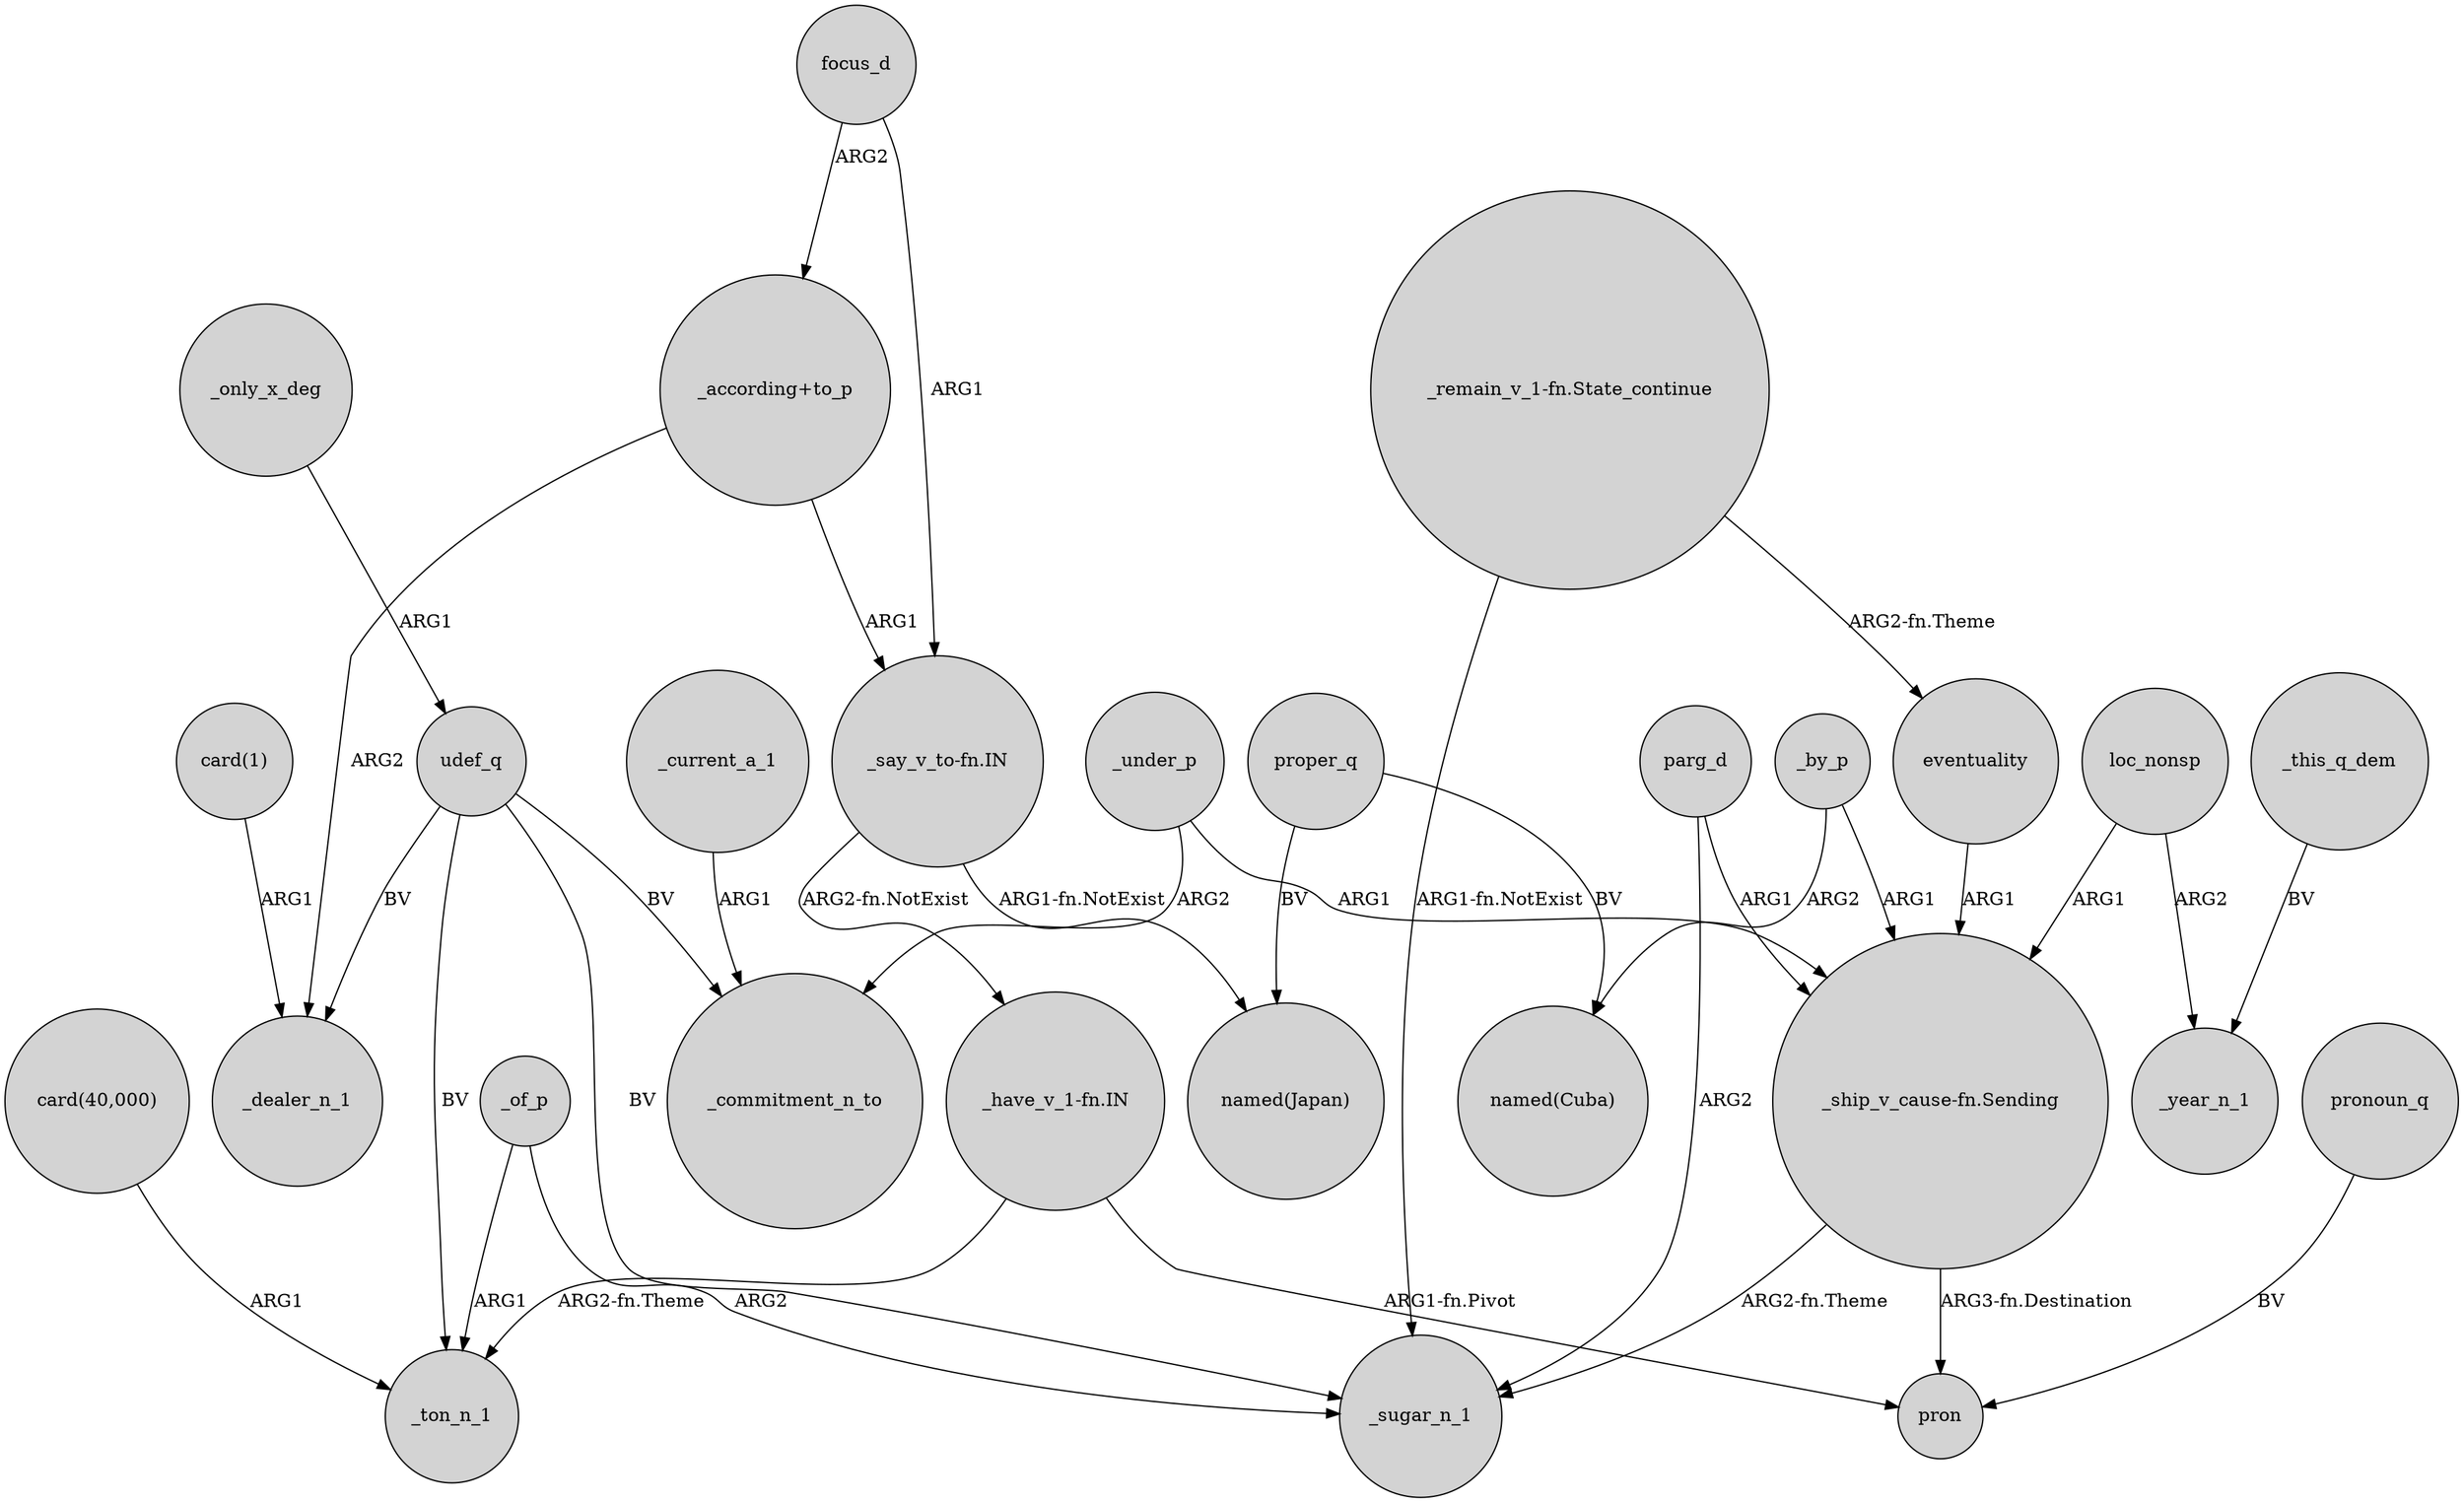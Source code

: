 digraph {
	node [shape=circle style=filled]
	_only_x_deg -> udef_q [label=ARG1]
	"_ship_v_cause-fn.Sending" -> pron [label="ARG3-fn.Destination"]
	"card(1)" -> _dealer_n_1 [label=ARG1]
	udef_q -> _commitment_n_to [label=BV]
	_under_p -> "_ship_v_cause-fn.Sending" [label=ARG1]
	_of_p -> _ton_n_1 [label=ARG1]
	_by_p -> "named(Cuba)" [label=ARG2]
	"_have_v_1-fn.IN" -> pron [label="ARG1-fn.Pivot"]
	proper_q -> "named(Japan)" [label=BV]
	eventuality -> "_ship_v_cause-fn.Sending" [label=ARG1]
	"_remain_v_1-fn.State_continue" -> eventuality [label="ARG2-fn.Theme"]
	udef_q -> _sugar_n_1 [label=BV]
	parg_d -> _sugar_n_1 [label=ARG2]
	parg_d -> "_ship_v_cause-fn.Sending" [label=ARG1]
	pronoun_q -> pron [label=BV]
	_under_p -> _commitment_n_to [label=ARG2]
	"_say_v_to-fn.IN" -> "_have_v_1-fn.IN" [label="ARG2-fn.NotExist"]
	"_according+to_p" -> _dealer_n_1 [label=ARG2]
	"_according+to_p" -> "_say_v_to-fn.IN" [label=ARG1]
	"_remain_v_1-fn.State_continue" -> _sugar_n_1 [label="ARG1-fn.NotExist"]
	"_say_v_to-fn.IN" -> "named(Japan)" [label="ARG1-fn.NotExist"]
	"_ship_v_cause-fn.Sending" -> _sugar_n_1 [label="ARG2-fn.Theme"]
	_of_p -> _sugar_n_1 [label=ARG2]
	loc_nonsp -> _year_n_1 [label=ARG2]
	focus_d -> "_according+to_p" [label=ARG2]
	loc_nonsp -> "_ship_v_cause-fn.Sending" [label=ARG1]
	"_have_v_1-fn.IN" -> _ton_n_1 [label="ARG2-fn.Theme"]
	_current_a_1 -> _commitment_n_to [label=ARG1]
	"card(40,000)" -> _ton_n_1 [label=ARG1]
	udef_q -> _dealer_n_1 [label=BV]
	_by_p -> "_ship_v_cause-fn.Sending" [label=ARG1]
	proper_q -> "named(Cuba)" [label=BV]
	udef_q -> _ton_n_1 [label=BV]
	focus_d -> "_say_v_to-fn.IN" [label=ARG1]
	_this_q_dem -> _year_n_1 [label=BV]
}
